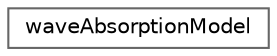 digraph "Graphical Class Hierarchy"
{
 // LATEX_PDF_SIZE
  bgcolor="transparent";
  edge [fontname=Helvetica,fontsize=10,labelfontname=Helvetica,labelfontsize=10];
  node [fontname=Helvetica,fontsize=10,shape=box,height=0.2,width=0.4];
  rankdir="LR";
  Node0 [id="Node000000",label="waveAbsorptionModel",height=0.2,width=0.4,color="grey40", fillcolor="white", style="filled",URL="$classFoam_1_1waveAbsorptionModel.html",tooltip=" "];
}
